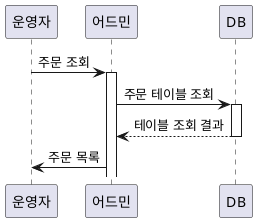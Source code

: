 @startuml
participant 운영자

운영자 -> 어드민: 주문 조회
    activate 어드민

        어드민 -> DB: 주문 테이블 조회

            activate DB

                DB --> 어드민: 테이블 조회 결과

            deactivate DB

        어드민 -> 운영자: 주문 목록

    deactivate 운영자

@enduml